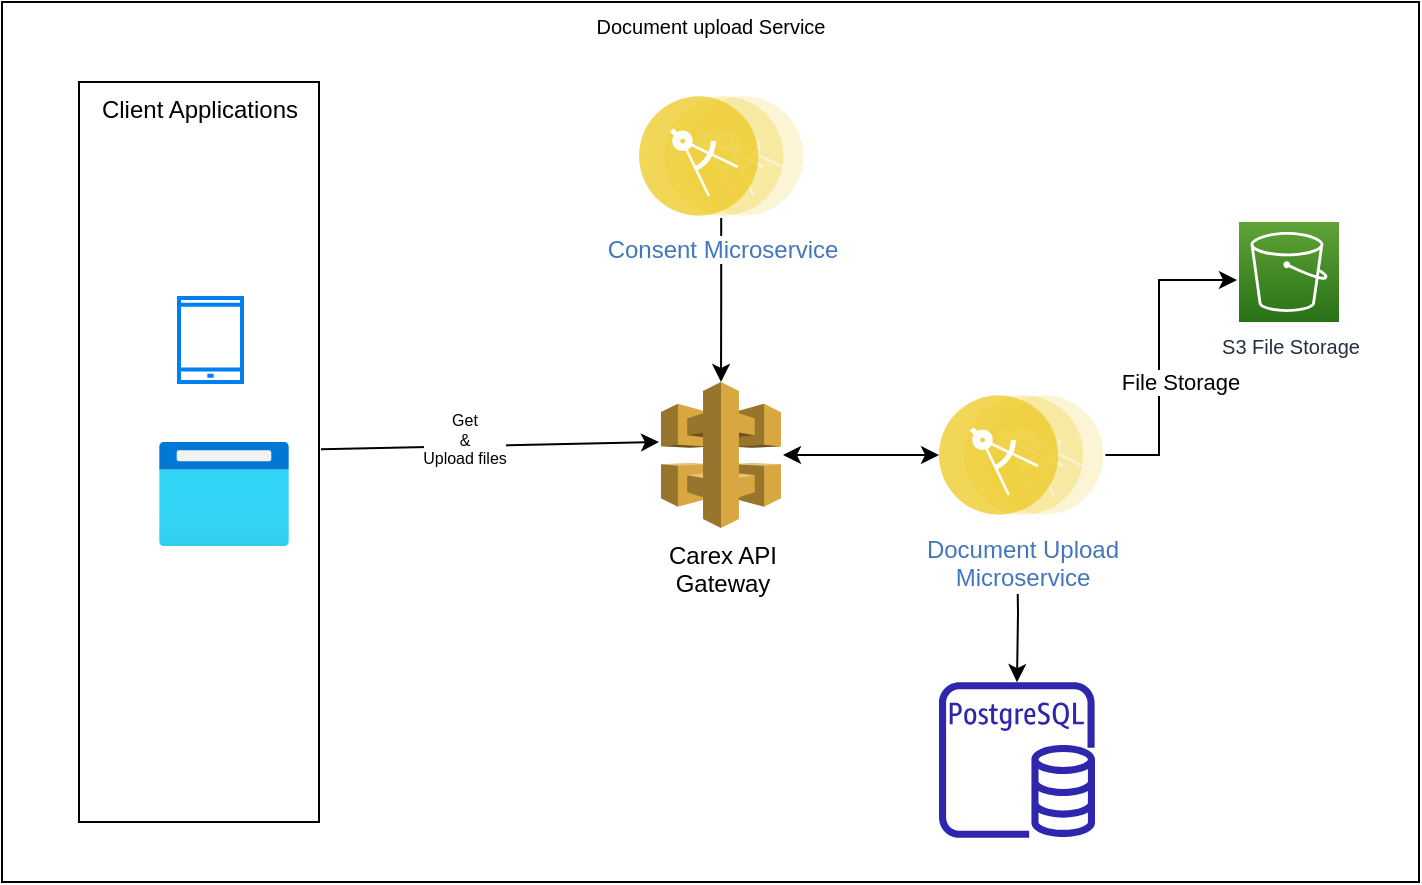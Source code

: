 <mxfile version="18.0.8" type="github"><diagram id="IWiMLY0nHVlJd8LtWSvR" name="Page-1"><mxGraphModel dx="1458" dy="814" grid="1" gridSize="10" guides="1" tooltips="1" connect="1" arrows="1" fold="1" page="1" pageScale="1" pageWidth="850" pageHeight="1100" math="0" shadow="0"><root><mxCell id="0"/><mxCell id="1" parent="0"/><mxCell id="d6RoL9dSw6n_cnSuYOjw-21" value="Document upload Service" style="rounded=0;whiteSpace=wrap;html=1;fontSize=10;verticalAlign=top;" vertex="1" parent="1"><mxGeometry x="60" y="20" width="708.5" height="440" as="geometry"/></mxCell><mxCell id="d6RoL9dSw6n_cnSuYOjw-19" style="edgeStyle=none;rounded=0;orthogonalLoop=1;jettySize=auto;html=1;startArrow=none;startFill=0;sourcePerimeterSpacing=1;targetPerimeterSpacing=1;" edge="1" parent="1" source="d6RoL9dSw6n_cnSuYOjw-18"><mxGeometry relative="1" as="geometry"><mxPoint x="388.5" y="240" as="targetPoint"/></mxGeometry></mxCell><mxCell id="d6RoL9dSw6n_cnSuYOjw-20" value="Get&lt;br style=&quot;font-size: 8px;&quot;&gt;&amp;amp;&lt;br style=&quot;font-size: 8px;&quot;&gt;Upload files" style="edgeLabel;html=1;align=center;verticalAlign=middle;resizable=0;points=[];fontSize=8;" vertex="1" connectable="0" parent="d6RoL9dSw6n_cnSuYOjw-19"><mxGeometry x="-0.157" y="3" relative="1" as="geometry"><mxPoint as="offset"/></mxGeometry></mxCell><mxCell id="d6RoL9dSw6n_cnSuYOjw-18" value="Client Applications" style="rounded=0;whiteSpace=wrap;html=1;verticalAlign=top;" vertex="1" parent="1"><mxGeometry x="98.5" y="60" width="120" height="370" as="geometry"/></mxCell><mxCell id="d6RoL9dSw6n_cnSuYOjw-4" style="edgeStyle=orthogonalEdgeStyle;rounded=0;orthogonalLoop=1;jettySize=auto;html=1;exitX=0.5;exitY=1;exitDx=0;exitDy=0;" edge="1" parent="1" target="d6RoL9dSw6n_cnSuYOjw-3"><mxGeometry relative="1" as="geometry"><mxPoint x="567.5" y="290" as="sourcePoint"/></mxGeometry></mxCell><mxCell id="d6RoL9dSw6n_cnSuYOjw-3" value="" style="sketch=0;outlineConnect=0;fontColor=#232F3E;gradientColor=none;fillColor=#2E27AD;strokeColor=none;dashed=0;verticalLabelPosition=bottom;verticalAlign=top;align=center;html=1;fontSize=12;fontStyle=0;aspect=fixed;pointerEvents=1;shape=mxgraph.aws4.rds_postgresql_instance;" vertex="1" parent="1"><mxGeometry x="528.5" y="360" width="78" height="78" as="geometry"/></mxCell><mxCell id="d6RoL9dSw6n_cnSuYOjw-10" style="edgeStyle=none;rounded=0;orthogonalLoop=1;jettySize=auto;html=1;entryX=0;entryY=0.5;entryDx=0;entryDy=0;targetPerimeterSpacing=1;sourcePerimeterSpacing=1;startArrow=classic;startFill=1;" edge="1" parent="1" source="d6RoL9dSw6n_cnSuYOjw-6" target="d6RoL9dSw6n_cnSuYOjw-9"><mxGeometry relative="1" as="geometry"/></mxCell><mxCell id="d6RoL9dSw6n_cnSuYOjw-6" value="Carex API&lt;br&gt;Gateway&lt;br&gt;" style="outlineConnect=0;dashed=0;verticalLabelPosition=bottom;verticalAlign=top;align=center;html=1;shape=mxgraph.aws3.api_gateway;fillColor=#D9A741;gradientColor=none;" vertex="1" parent="1"><mxGeometry x="389.5" y="210" width="60" height="73" as="geometry"/></mxCell><mxCell id="d6RoL9dSw6n_cnSuYOjw-15" value="File Storage" style="edgeStyle=orthogonalEdgeStyle;rounded=0;orthogonalLoop=1;jettySize=auto;html=1;startArrow=none;startFill=0;sourcePerimeterSpacing=1;targetPerimeterSpacing=1;" edge="1" parent="1" source="d6RoL9dSw6n_cnSuYOjw-9" target="d6RoL9dSw6n_cnSuYOjw-14"><mxGeometry x="-0.174" y="-10" relative="1" as="geometry"><Array as="points"><mxPoint x="638.5" y="246"/><mxPoint x="638.5" y="159"/></Array><mxPoint as="offset"/></mxGeometry></mxCell><mxCell id="d6RoL9dSw6n_cnSuYOjw-9" value="Document Upload&lt;br&gt;Microservice" style="aspect=fixed;perimeter=ellipsePerimeter;html=1;align=center;shadow=0;dashed=0;fontColor=#4277BB;labelBackgroundColor=#ffffff;fontSize=12;spacingTop=3;image;image=img/lib/ibm/applications/microservice.svg;" vertex="1" parent="1"><mxGeometry x="528.5" y="216.5" width="82.2" height="60" as="geometry"/></mxCell><mxCell id="d6RoL9dSw6n_cnSuYOjw-12" style="edgeStyle=orthogonalEdgeStyle;rounded=0;orthogonalLoop=1;jettySize=auto;html=1;entryX=0.5;entryY=0;entryDx=0;entryDy=0;entryPerimeter=0;startArrow=none;startFill=0;sourcePerimeterSpacing=1;targetPerimeterSpacing=1;" edge="1" parent="1" source="d6RoL9dSw6n_cnSuYOjw-11" target="d6RoL9dSw6n_cnSuYOjw-6"><mxGeometry relative="1" as="geometry"/></mxCell><mxCell id="d6RoL9dSw6n_cnSuYOjw-11" value="Consent Microservice" style="aspect=fixed;perimeter=ellipsePerimeter;html=1;align=center;shadow=0;dashed=0;fontColor=#4277BB;labelBackgroundColor=#ffffff;fontSize=12;spacingTop=3;image;image=img/lib/ibm/applications/microservice.svg;" vertex="1" parent="1"><mxGeometry x="378.5" y="67" width="82.2" height="60" as="geometry"/></mxCell><mxCell id="d6RoL9dSw6n_cnSuYOjw-14" value="S3 File Storage" style="sketch=0;points=[[0,0,0],[0.25,0,0],[0.5,0,0],[0.75,0,0],[1,0,0],[0,1,0],[0.25,1,0],[0.5,1,0],[0.75,1,0],[1,1,0],[0,0.25,0],[0,0.5,0],[0,0.75,0],[1,0.25,0],[1,0.5,0],[1,0.75,0]];outlineConnect=0;fontColor=#232F3E;gradientColor=#60A337;gradientDirection=north;fillColor=#277116;strokeColor=#ffffff;dashed=0;verticalLabelPosition=bottom;verticalAlign=top;align=center;html=1;fontSize=10;fontStyle=0;aspect=fixed;shape=mxgraph.aws4.resourceIcon;resIcon=mxgraph.aws4.s3;" vertex="1" parent="1"><mxGeometry x="678.5" y="130" width="50" height="50" as="geometry"/></mxCell><mxCell id="d6RoL9dSw6n_cnSuYOjw-16" value="" style="html=1;verticalLabelPosition=bottom;align=center;labelBackgroundColor=#ffffff;verticalAlign=top;strokeWidth=2;strokeColor=#0080F0;shadow=0;dashed=0;shape=mxgraph.ios7.icons.smartphone;" vertex="1" parent="1"><mxGeometry x="148.5" y="168" width="31.5" height="42" as="geometry"/></mxCell><mxCell id="d6RoL9dSw6n_cnSuYOjw-17" value="" style="aspect=fixed;html=1;points=[];align=center;image;fontSize=12;image=img/lib/azure2/general/Browser.svg;" vertex="1" parent="1"><mxGeometry x="138.5" y="240" width="65" height="52" as="geometry"/></mxCell></root></mxGraphModel></diagram></mxfile>